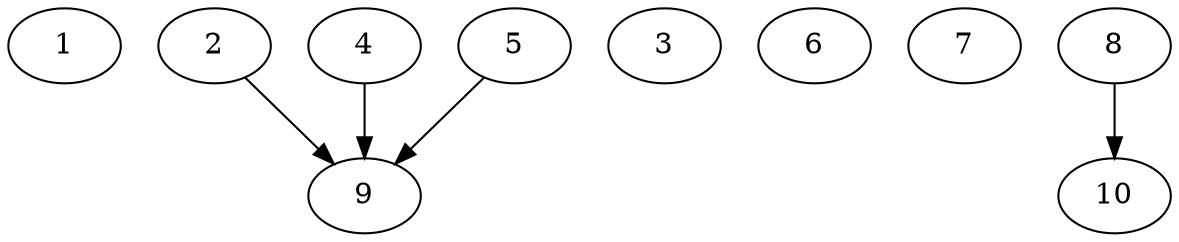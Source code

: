 // DAG automatically generated by daggen at Thu Oct  3 13:58:06 2019
// ./daggen --dot -n 10 --ccr 0.3 --fat 0.9 --regular 0.5 --density 0.9 --mindata 5242880 --maxdata 52428800 
digraph G {
  1 [size="55511040", alpha="0.15", expect_size="16653312"] 
  2 [size="130338133", alpha="0.04", expect_size="39101440"] 
  2 -> 9 [size ="39101440"]
  3 [size="64419840", alpha="0.09", expect_size="19325952"] 
  4 [size="20903253", alpha="0.12", expect_size="6270976"] 
  4 -> 9 [size ="6270976"]
  5 [size="127675733", alpha="0.19", expect_size="38302720"] 
  5 -> 9 [size ="38302720"]
  6 [size="62225067", alpha="0.12", expect_size="18667520"] 
  7 [size="23726080", alpha="0.02", expect_size="7117824"] 
  8 [size="163840000", alpha="0.16", expect_size="49152000"] 
  8 -> 10 [size ="49152000"]
  9 [size="51974827", alpha="0.16", expect_size="15592448"] 
  10 [size="85753173", alpha="0.10", expect_size="25725952"] 
}
